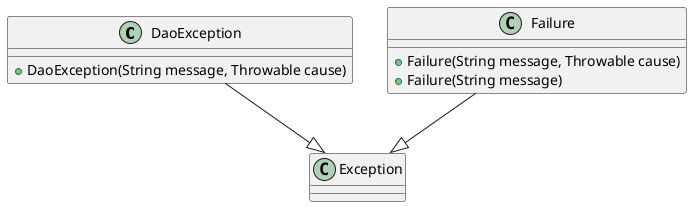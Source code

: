 @startuml
class DaoException {
    +DaoException(String message, Throwable cause)
}

class Failure {
    +Failure(String message, Throwable cause)
    +Failure(String message)
}

DaoException --|> Exception
Failure --|> Exception

@enduml
